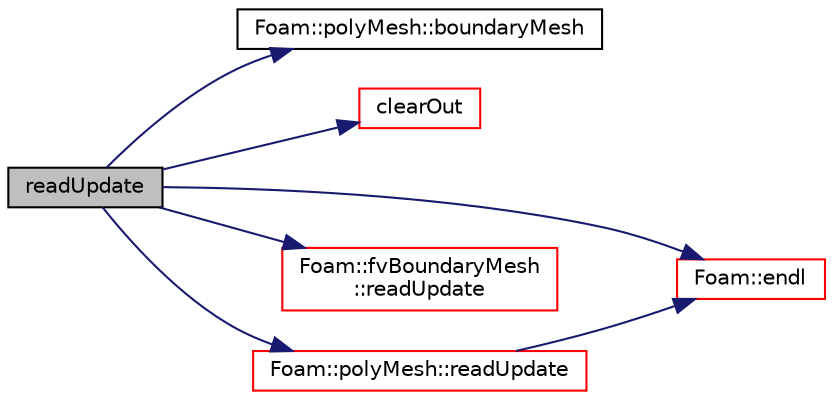 digraph "readUpdate"
{
  bgcolor="transparent";
  edge [fontname="Helvetica",fontsize="10",labelfontname="Helvetica",labelfontsize="10"];
  node [fontname="Helvetica",fontsize="10",shape=record];
  rankdir="LR";
  Node389 [label="readUpdate",height=0.2,width=0.4,color="black", fillcolor="grey75", style="filled", fontcolor="black"];
  Node389 -> Node390 [color="midnightblue",fontsize="10",style="solid",fontname="Helvetica"];
  Node390 [label="Foam::polyMesh::boundaryMesh",height=0.2,width=0.4,color="black",URL="$a28565.html#a9f2b68c134340291eda6197f47f25484",tooltip="Return boundary mesh. "];
  Node389 -> Node391 [color="midnightblue",fontsize="10",style="solid",fontname="Helvetica"];
  Node391 [label="clearOut",height=0.2,width=0.4,color="red",URL="$a23593.html#af320697688df08f1438d37a86bcaf25d",tooltip="Clear all geometry and addressing. "];
  Node389 -> Node396 [color="midnightblue",fontsize="10",style="solid",fontname="Helvetica"];
  Node396 [label="Foam::endl",height=0.2,width=0.4,color="red",URL="$a21851.html#a2db8fe02a0d3909e9351bb4275b23ce4",tooltip="Add newline and flush stream. "];
  Node389 -> Node401 [color="midnightblue",fontsize="10",style="solid",fontname="Helvetica"];
  Node401 [label="Foam::fvBoundaryMesh\l::readUpdate",height=0.2,width=0.4,color="red",URL="$a23589.html#a84e8ad6f4a3d405f63f3f869ba17f9d4",tooltip="Update boundary based on new polyBoundaryMesh. "];
  Node389 -> Node403 [color="midnightblue",fontsize="10",style="solid",fontname="Helvetica"];
  Node403 [label="Foam::polyMesh::readUpdate",height=0.2,width=0.4,color="red",URL="$a28565.html#a9d298b9dbcdbe96c85e7ea556233a8c2",tooltip="Update the mesh based on the mesh files saved in. "];
  Node403 -> Node396 [color="midnightblue",fontsize="10",style="solid",fontname="Helvetica"];
}
